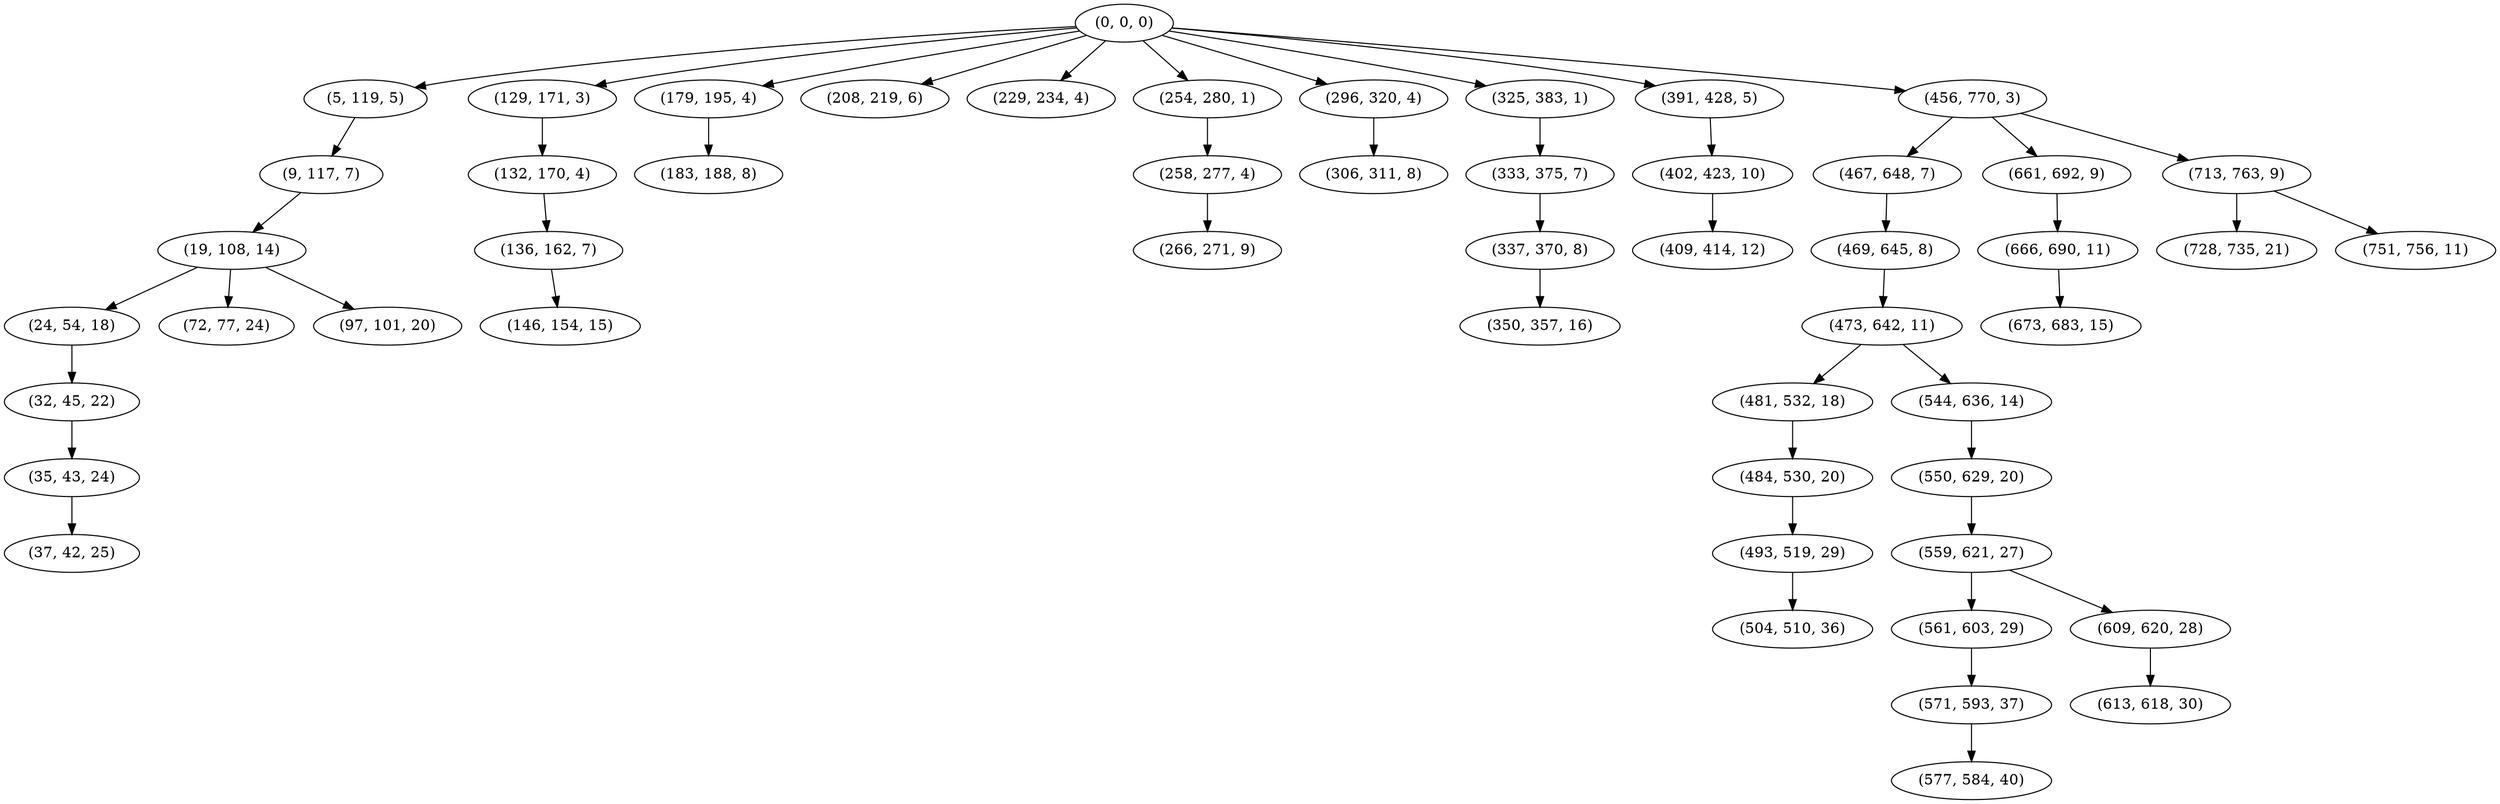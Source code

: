 digraph tree {
    "(0, 0, 0)";
    "(5, 119, 5)";
    "(9, 117, 7)";
    "(19, 108, 14)";
    "(24, 54, 18)";
    "(32, 45, 22)";
    "(35, 43, 24)";
    "(37, 42, 25)";
    "(72, 77, 24)";
    "(97, 101, 20)";
    "(129, 171, 3)";
    "(132, 170, 4)";
    "(136, 162, 7)";
    "(146, 154, 15)";
    "(179, 195, 4)";
    "(183, 188, 8)";
    "(208, 219, 6)";
    "(229, 234, 4)";
    "(254, 280, 1)";
    "(258, 277, 4)";
    "(266, 271, 9)";
    "(296, 320, 4)";
    "(306, 311, 8)";
    "(325, 383, 1)";
    "(333, 375, 7)";
    "(337, 370, 8)";
    "(350, 357, 16)";
    "(391, 428, 5)";
    "(402, 423, 10)";
    "(409, 414, 12)";
    "(456, 770, 3)";
    "(467, 648, 7)";
    "(469, 645, 8)";
    "(473, 642, 11)";
    "(481, 532, 18)";
    "(484, 530, 20)";
    "(493, 519, 29)";
    "(504, 510, 36)";
    "(544, 636, 14)";
    "(550, 629, 20)";
    "(559, 621, 27)";
    "(561, 603, 29)";
    "(571, 593, 37)";
    "(577, 584, 40)";
    "(609, 620, 28)";
    "(613, 618, 30)";
    "(661, 692, 9)";
    "(666, 690, 11)";
    "(673, 683, 15)";
    "(713, 763, 9)";
    "(728, 735, 21)";
    "(751, 756, 11)";
    "(0, 0, 0)" -> "(5, 119, 5)";
    "(0, 0, 0)" -> "(129, 171, 3)";
    "(0, 0, 0)" -> "(179, 195, 4)";
    "(0, 0, 0)" -> "(208, 219, 6)";
    "(0, 0, 0)" -> "(229, 234, 4)";
    "(0, 0, 0)" -> "(254, 280, 1)";
    "(0, 0, 0)" -> "(296, 320, 4)";
    "(0, 0, 0)" -> "(325, 383, 1)";
    "(0, 0, 0)" -> "(391, 428, 5)";
    "(0, 0, 0)" -> "(456, 770, 3)";
    "(5, 119, 5)" -> "(9, 117, 7)";
    "(9, 117, 7)" -> "(19, 108, 14)";
    "(19, 108, 14)" -> "(24, 54, 18)";
    "(19, 108, 14)" -> "(72, 77, 24)";
    "(19, 108, 14)" -> "(97, 101, 20)";
    "(24, 54, 18)" -> "(32, 45, 22)";
    "(32, 45, 22)" -> "(35, 43, 24)";
    "(35, 43, 24)" -> "(37, 42, 25)";
    "(129, 171, 3)" -> "(132, 170, 4)";
    "(132, 170, 4)" -> "(136, 162, 7)";
    "(136, 162, 7)" -> "(146, 154, 15)";
    "(179, 195, 4)" -> "(183, 188, 8)";
    "(254, 280, 1)" -> "(258, 277, 4)";
    "(258, 277, 4)" -> "(266, 271, 9)";
    "(296, 320, 4)" -> "(306, 311, 8)";
    "(325, 383, 1)" -> "(333, 375, 7)";
    "(333, 375, 7)" -> "(337, 370, 8)";
    "(337, 370, 8)" -> "(350, 357, 16)";
    "(391, 428, 5)" -> "(402, 423, 10)";
    "(402, 423, 10)" -> "(409, 414, 12)";
    "(456, 770, 3)" -> "(467, 648, 7)";
    "(456, 770, 3)" -> "(661, 692, 9)";
    "(456, 770, 3)" -> "(713, 763, 9)";
    "(467, 648, 7)" -> "(469, 645, 8)";
    "(469, 645, 8)" -> "(473, 642, 11)";
    "(473, 642, 11)" -> "(481, 532, 18)";
    "(473, 642, 11)" -> "(544, 636, 14)";
    "(481, 532, 18)" -> "(484, 530, 20)";
    "(484, 530, 20)" -> "(493, 519, 29)";
    "(493, 519, 29)" -> "(504, 510, 36)";
    "(544, 636, 14)" -> "(550, 629, 20)";
    "(550, 629, 20)" -> "(559, 621, 27)";
    "(559, 621, 27)" -> "(561, 603, 29)";
    "(559, 621, 27)" -> "(609, 620, 28)";
    "(561, 603, 29)" -> "(571, 593, 37)";
    "(571, 593, 37)" -> "(577, 584, 40)";
    "(609, 620, 28)" -> "(613, 618, 30)";
    "(661, 692, 9)" -> "(666, 690, 11)";
    "(666, 690, 11)" -> "(673, 683, 15)";
    "(713, 763, 9)" -> "(728, 735, 21)";
    "(713, 763, 9)" -> "(751, 756, 11)";
}
